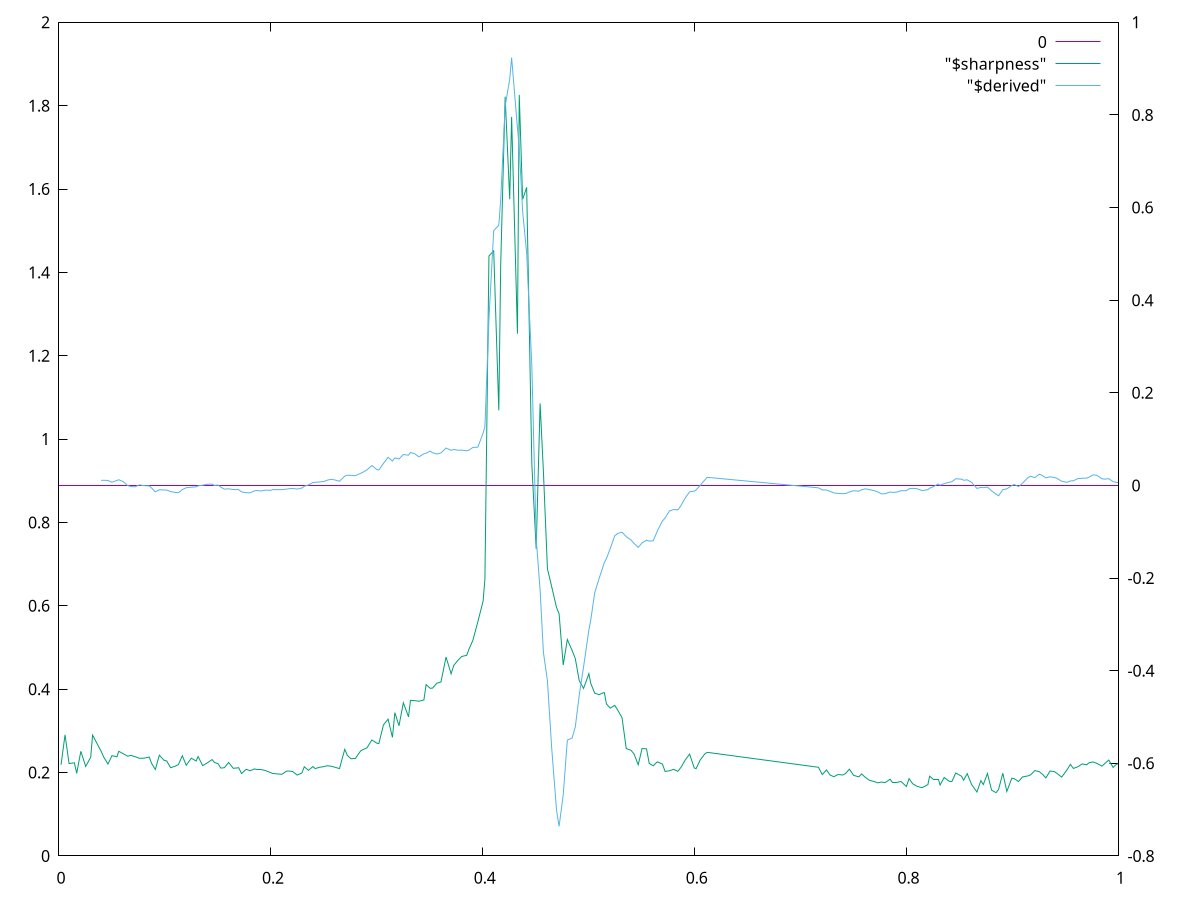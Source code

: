 $sharpness << EOD
0.0019 0.2185
0.0057 0.2905
0.0095 0.2216
0.0145 0.2234
0.0167 0.1981
0.0206 0.2510
0.0252 0.2147
0.0299 0.2369
0.0317 0.2899
0.0397 0.2513
0.0423 0.2367
0.0462 0.2205
0.0500 0.2405
0.0547 0.2379
0.0564 0.2511
0.0605 0.2453
0.0649 0.2392
0.0679 0.2412
0.0717 0.2382
0.0758 0.2343
0.0803 0.2345
0.0852 0.2372
0.0874 0.2220
0.0909 0.2073
0.0947 0.2417
0.0991 0.2295
0.1017 0.2278
0.1053 0.2116
0.1096 0.2152
0.1127 0.2191
0.1164 0.2404
0.1201 0.2174
0.1249 0.2345
0.1294 0.2277
0.1313 0.2384
0.1356 0.2167
0.1396 0.2227
0.1445 0.2311
0.1466 0.2246
0.1502 0.2211
0.1527 0.2107
0.1561 0.2116
0.1601 0.2243
0.1645 0.2101
0.1696 0.2116
0.1723 0.1977
0.1767 0.2079
0.1804 0.2043
0.1846 0.2089
0.1863 0.2075
0.1908 0.2071
0.1946 0.2050
0.1999 0.1997
0.2017 0.1977
0.2062 0.1968
0.2103 0.1958
0.2147 0.2033
0.2166 0.2037
0.2204 0.2027
0.2247 0.1940
0.2292 0.1987
0.2315 0.2139
0.2354 0.2054
0.2397 0.2144
0.2418 0.2095
0.2457 0.2126
0.2503 0.2144
0.2529 0.2163
0.2569 0.2152
0.2607 0.2126
0.2647 0.2095
0.2697 0.2556
0.2722 0.2411
0.2756 0.2331
0.2797 0.2337
0.2847 0.2520
0.2870 0.2552
0.2906 0.2592
0.2953 0.2782
0.3000 0.2705
0.3019 0.2695
0.3062 0.3141
0.3106 0.3283
0.3147 0.2844
0.3170 0.3438
0.3209 0.3122
0.3250 0.3674
0.3299 0.3336
0.3317 0.3731
0.3357 0.3725
0.3398 0.3711
0.3444 0.3741
0.3465 0.4111
0.3503 0.4022
0.3526 0.4026
0.3566 0.4143
0.3605 0.4173
0.3653 0.4772
0.3701 0.4370
0.3726 0.4573
0.3764 0.4688
0.3801 0.4785
0.3848 0.4813
0.3868 0.4953
0.3906 0.5170
0.3953 0.5614
0.4003 0.6116
0.4020 0.6646
0.4058 1.4392
0.4103 1.4519
0.4151 1.0691
0.4169 1.4184
0.4211 1.8216
0.4254 1.5754
0.4272 1.7729
0.4327 1.2529
0.4344 1.8259
0.4376 1.5751
0.4414 1.6040
0.4463 0.9383
0.4504 0.7364
0.4541 1.0857
0.4572 0.9229
0.4610 0.6892
0.4650 0.6462
0.4696 0.5957
0.4720 0.5813
0.4759 0.4580
0.4798 0.5192
0.4843 0.4929
0.4873 0.4736
0.4910 0.4207
0.4951 0.4018
0.5001 0.4373
0.5019 0.4140
0.5056 0.3906
0.5096 0.3869
0.5147 0.3921
0.5167 0.3646
0.5203 0.3545
0.5245 0.3612
0.5274 0.3496
0.5314 0.3318
0.5354 0.2575
0.5399 0.2534
0.5427 0.2449
0.5467 0.2187
0.5503 0.2576
0.5545 0.2570
0.5571 0.2217
0.5609 0.2163
0.5647 0.2258
0.5695 0.2204
0.5721 0.2026
0.5762 0.2043
0.5801 0.2077
0.5841 0.2029
0.5871 0.2127
0.5911 0.2304
0.5952 0.2442
0.5996 0.2110
0.6013 0.2094
0.6051 0.2298
0.6096 0.2449
0.6118 0.2485
0.7168 0.2127
0.7204 0.1952
0.7244 0.2064
0.7276 0.1943
0.7313 0.1900
0.7351 0.1952
0.7399 0.1942
0.7425 0.1978
0.7460 0.2082
0.7500 0.1933
0.7550 0.1896
0.7575 0.1968
0.7611 0.1884
0.7650 0.1813
0.7696 0.1784
0.7728 0.1753
0.7763 0.1772
0.7798 0.1759
0.7844 0.1840
0.7870 0.1766
0.7909 0.1766
0.7947 0.1787
0.7998 0.1666
0.8023 0.1855
0.8057 0.1732
0.8099 0.1670
0.8146 0.1637
0.8201 0.1710
0.8217 0.1913
0.8253 0.1833
0.8298 0.1833
0.8316 0.1700
0.8355 0.1883
0.8401 0.1792
0.8427 0.1783
0.8464 0.1990
0.8519 0.1911
0.8538 0.1815
0.8572 0.1975
0.8613 0.1715
0.8664 0.1533
0.8701 0.1808
0.8724 0.1712
0.8763 0.1978
0.8802 0.1578
0.8844 0.1518
0.8868 0.1595
0.8908 0.1985
0.8946 0.1546
0.8993 0.1864
0.9017 0.1852
0.9056 0.1784
0.9093 0.1894
0.9145 0.1920
0.9169 0.1942
0.9211 0.2048
0.9253 0.2020
0.9278 0.1969
0.9315 0.1872
0.9354 0.2038
0.9396 0.2021
0.9418 0.1982
0.9464 0.1891
0.9512 0.2059
0.9546 0.2196
0.9574 0.2099
0.9615 0.2138
0.9658 0.2208
0.9699 0.2186
0.9722 0.2234
0.9759 0.2255
0.9797 0.2220
0.9844 0.2154
0.9869 0.2212
0.9908 0.2300
0.9949 0.2124
0.9980 0.2198
1.0020 0.2227
1.0056 0.2188
EOD
$derived << EOD
0.0397 0.0109
0.0423 0.0111
0.0462 0.0108
0.0500 0.0069
0.0547 0.0107
0.0564 0.0123
0.0605 0.0084
0.0649 -0.0005
0.0679 -0.0024
0.0717 -0.0031
0.0758 0.0012
0.0803 -0.0005
0.0852 -0.0011
0.0874 -0.0056
0.0909 -0.0138
0.0947 -0.0094
0.0991 -0.0098
0.1017 -0.0099
0.1053 -0.0134
0.1096 -0.0151
0.1127 -0.0157
0.1164 -0.0091
0.1201 -0.0049
0.1249 -0.0038
0.1294 -0.0032
0.1313 -0.0010
0.1356 0.0005
0.1396 0.0025
0.1445 0.0028
0.1466 -0.0000
0.1502 0.0008
0.1527 -0.0038
0.1561 -0.0080
0.1601 -0.0073
0.1645 -0.0089
0.1696 -0.0091
0.1723 -0.0141
0.1767 -0.0158
0.1804 -0.0159
0.1846 -0.0118
0.1863 -0.0109
0.1908 -0.0121
0.1946 -0.0102
0.1999 -0.0105
0.2017 -0.0090
0.2062 -0.0092
0.2103 -0.0091
0.2147 -0.0080
0.2166 -0.0073
0.2204 -0.0065
0.2247 -0.0079
0.2292 -0.0058
0.2315 -0.0018
0.2354 0.0010
0.2397 0.0063
0.2418 0.0067
0.2457 0.0074
0.2503 0.0087
0.2529 0.0112
0.2569 0.0133
0.2607 0.0116
0.2647 0.0090
0.2697 0.0200
0.2722 0.0222
0.2756 0.0218
0.2797 0.0211
0.2847 0.0261
0.2870 0.0287
0.2906 0.0335
0.2953 0.0429
0.3000 0.0342
0.3019 0.0333
0.3062 0.0474
0.3106 0.0608
0.3147 0.0525
0.3170 0.0593
0.3209 0.0571
0.3250 0.0666
0.3299 0.0653
0.3317 0.0711
0.3357 0.0684
0.3398 0.0617
0.3444 0.0682
0.3465 0.0697
0.3503 0.0741
0.3526 0.0707
0.3566 0.0678
0.3605 0.0702
0.3653 0.0808
0.3701 0.0757
0.3726 0.0777
0.3764 0.0760
0.3801 0.0761
0.3848 0.0748
0.3868 0.0759
0.3906 0.0820
0.3953 0.0827
0.4003 0.1130
0.4020 0.1269
0.4058 0.3597
0.4103 0.5501
0.4151 0.5619
0.4169 0.6169
0.4211 0.8188
0.4254 0.8772
0.4272 0.9238
0.4327 0.7719
0.4344 0.7289
0.4376 0.5914
0.4414 0.5013
0.4463 0.2570
0.4504 -0.1149
0.4541 -0.2262
0.4572 -0.3601
0.4610 -0.4219
0.4650 -0.5664
0.4696 -0.7015
0.4720 -0.7361
0.4759 -0.6686
0.4798 -0.5499
0.4843 -0.5454
0.4873 -0.5216
0.4910 -0.4533
0.4951 -0.3922
0.5001 -0.3124
0.5019 -0.2905
0.5056 -0.2322
0.5096 -0.2021
0.5147 -0.1667
0.5167 -0.1579
0.5203 -0.1362
0.5245 -0.1087
0.5274 -0.1035
0.5314 -0.1010
0.5354 -0.1106
0.5399 -0.1177
0.5427 -0.1251
0.5467 -0.1338
0.5503 -0.1240
0.5545 -0.1182
0.5571 -0.1203
0.5609 -0.1195
0.5647 -0.0984
0.5695 -0.0769
0.5721 -0.0702
0.5762 -0.0550
0.5801 -0.0521
0.5841 -0.0527
0.5871 -0.0434
0.5911 -0.0271
0.5952 -0.0137
0.5996 -0.0123
0.6013 -0.0098
0.6051 -0.0001
0.6096 0.0119
0.6118 0.0175
0.7168 -0.0052
0.7204 -0.0097
0.7244 -0.0098
0.7276 -0.0127
0.7313 -0.0162
0.7351 -0.0171
0.7399 -0.0179
0.7425 -0.0175
0.7460 -0.0141
0.7500 -0.0115
0.7550 -0.0124
0.7575 -0.0094
0.7611 -0.0074
0.7650 -0.0092
0.7696 -0.0113
0.7728 -0.0141
0.7763 -0.0182
0.7798 -0.0180
0.7844 -0.0142
0.7870 -0.0151
0.7909 -0.0144
0.7947 -0.0113
0.7998 -0.0114
0.8023 -0.0072
0.8057 -0.0063
0.8099 -0.0071
0.8146 -0.0112
0.8201 -0.0091
0.8217 -0.0060
0.8253 -0.0027
0.8298 0.0033
0.8316 0.0005
0.8355 0.0040
0.8401 0.0066
0.8427 0.0080
0.8464 0.0144
0.8519 0.0135
0.8538 0.0112
0.8572 0.0121
0.8613 0.0067
0.8664 -0.0065
0.8701 -0.0043
0.8724 -0.0049
0.8763 -0.0035
0.8802 -0.0117
0.8844 -0.0188
0.8868 -0.0224
0.8908 -0.0091
0.8946 -0.0075
0.8993 -0.0001
0.9017 0.0020
0.9056 -0.0026
0.9093 0.0045
0.9145 0.0167
0.9169 0.0199
0.9211 0.0168
0.9253 0.0243
0.9278 0.0219
0.9315 0.0162
0.9354 0.0187
0.9396 0.0170
0.9418 0.0154
0.9464 0.0091
0.9512 0.0067
0.9546 0.0096
0.9574 0.0101
0.9615 0.0147
0.9658 0.0154
0.9699 0.0158
0.9722 0.0178
0.9759 0.0228
0.9797 0.0217
0.9844 0.0144
0.9869 0.0136
0.9908 0.0145
0.9949 0.0082
0.9980 0.0065
1.0020 0.0049
1.0056 0.0019
EOD
set y2tics
set ytics nomirror
plot [0:1] 0 axes x1y2, "$sharpness" with lines, "$derived" with lines axes x1y2
